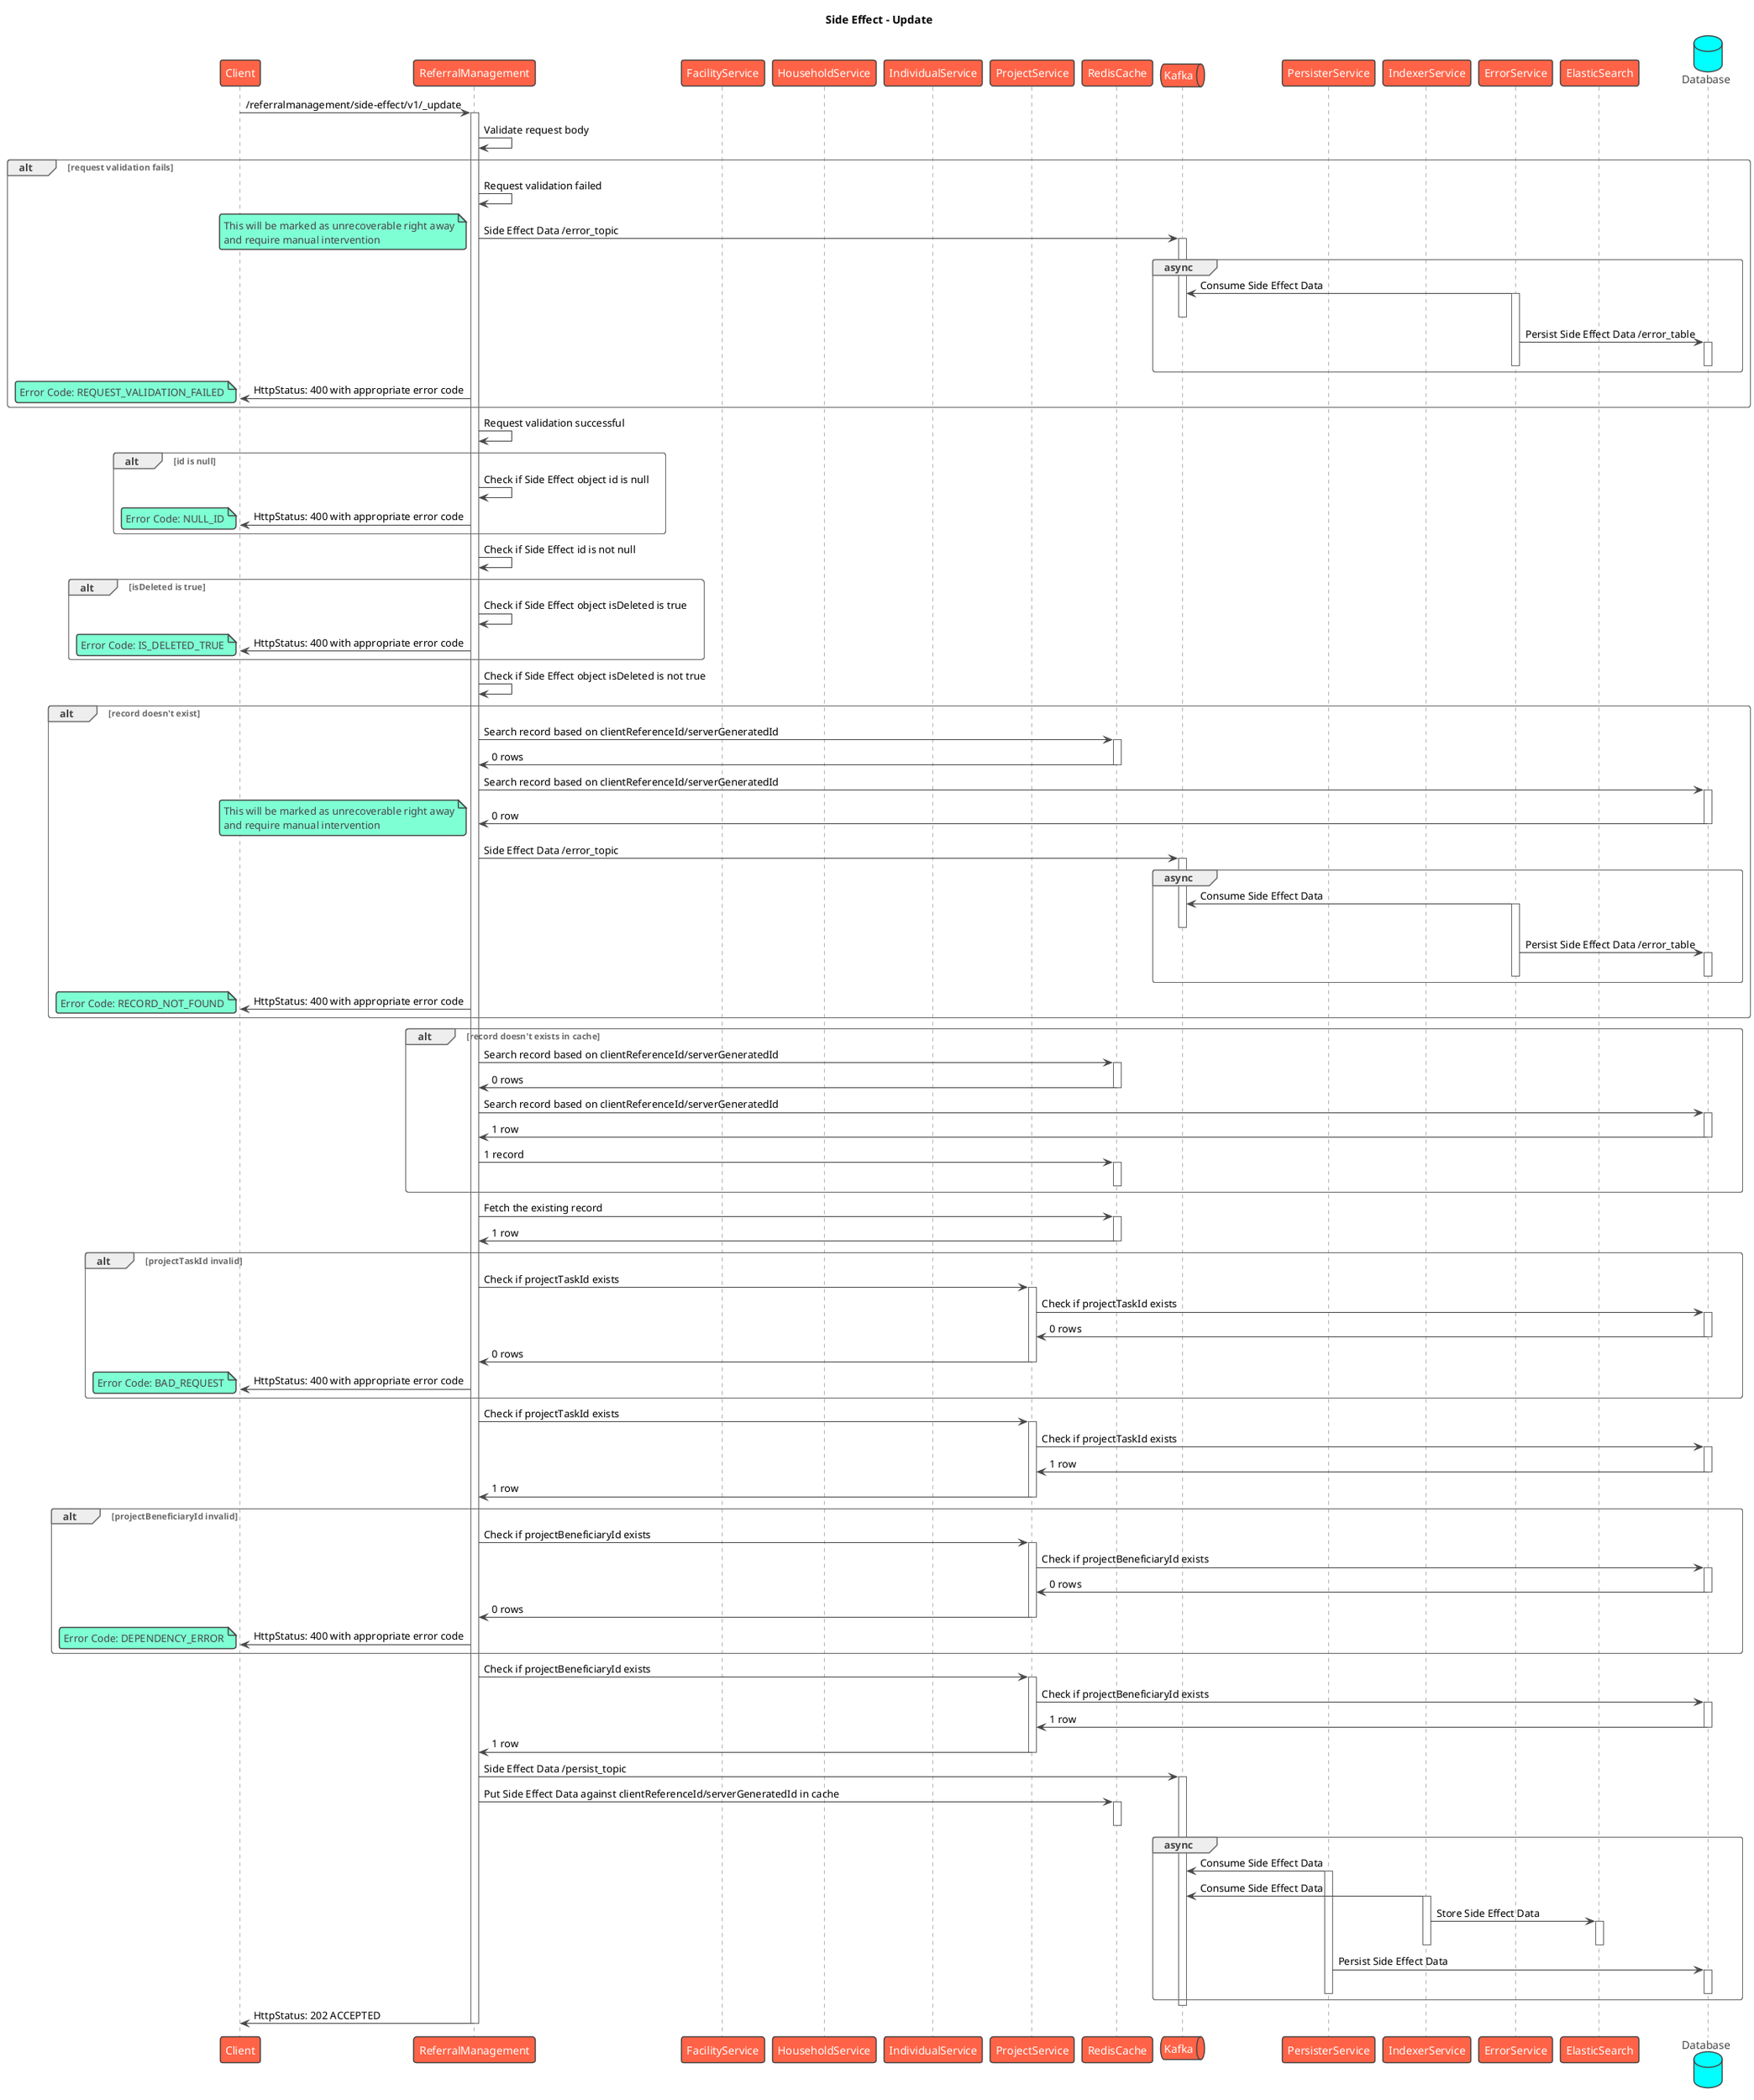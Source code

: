 @startuml
title Side Effect - Update
!theme vibrant
participant Client as c
participant ReferralManagement as rm
participant FacilityService as fs
participant HouseholdService as hs
participant IndividualService as inds
participant ProjectService as ps
participant RedisCache as rc
queue Kafka as k
participant PersisterService as prs
participant IndexerService as idx
participant ErrorService as es
participant ElasticSearch as el
database Database as db

c -> rm : /referralmanagement/side-effect/v1/_update
activate rm
rm -> rm : Validate request body

alt request validation fails
    rm -> rm: Request validation failed
    rm -> k: Side Effect Data /error_topic
    note left
        This will be marked as unrecoverable right away
        and require manual intervention
    end note
    activate k
    group async
        es -> k: Consume Side Effect Data
        activate es
        deactivate k
        es -> db: Persist Side Effect Data /error_table
        activate db
        deactivate db
        deactivate es
    end
    rm -> c: HttpStatus: 400 with appropriate error code
    note left
      Error Code: REQUEST_VALIDATION_FAILED
    end note
end
rm -> rm: Request validation successful
alt id is null
    rm -> rm: Check if Side Effect object id is null
    rm -> c: HttpStatus: 400 with appropriate error code
    note left
       Error Code: NULL_ID
    end note
end
rm -> rm: Check if Side Effect id is not null
alt isDeleted is true
    rm -> rm: Check if Side Effect object isDeleted is true
    rm -> c: HttpStatus: 400 with appropriate error code
    note left
       Error Code: IS_DELETED_TRUE
    end note
end
rm -> rm: Check if Side Effect object isDeleted is not true
alt record doesn't exist
    rm -> rc: Search record based on clientReferenceId/serverGeneratedId
    activate rc
    rc -> rm: 0 rows
    deactivate rc
    rm -> db: Search record based on clientReferenceId/serverGeneratedId
    activate db
    db -> rm: 0 row
    deactivate db
    note left
        This will be marked as unrecoverable right away
        and require manual intervention
    end note
    rm -> k: Side Effect Data /error_topic
    activate k
    group async
        es -> k: Consume Side Effect Data
        activate es
        deactivate k
        es -> db: Persist Side Effect Data /error_table
        activate db
        deactivate db
        deactivate es
    end
    rm -> c: HttpStatus: 400 with appropriate error code
    note left
      Error Code: RECORD_NOT_FOUND
    end note
end
alt record doesn't exists in cache
    rm -> rc: Search record based on clientReferenceId/serverGeneratedId
    activate rc
    rc -> rm: 0 rows
    deactivate rc
    rm -> db: Search record based on clientReferenceId/serverGeneratedId
    activate db
    db -> rm: 1 row
    deactivate db
    rm -> rc: 1 record
    activate rc
    deactivate rc
end
rm -> rc: Fetch the existing record
activate rc
rc -> rm: 1 row
deactivate rc
alt projectTaskId invalid
    rm -> ps: Check if projectTaskId exists
    activate ps
    ps -> db: Check if projectTaskId exists
    activate db
    db -> ps: 0 rows
    deactivate db
    ps -> rm: 0 rows
    deactivate ps
    rm -> c: HttpStatus: 400 with appropriate error code
    note left
      Error Code: BAD_REQUEST
    end note
end
rm -> ps: Check if projectTaskId exists
activate ps
ps -> db: Check if projectTaskId exists
activate db
db -> ps: 1 row
deactivate db
ps -> rm: 1 row
deactivate ps
alt projectBeneficiaryId invalid
    rm -> ps: Check if projectBeneficiaryId exists
    activate ps
    ps -> db: Check if projectBeneficiaryId exists
    activate db
    db -> ps: 0 rows
    deactivate db
    ps -> rm: 0 rows
    deactivate ps
    rm -> c: HttpStatus: 400 with appropriate error code
    note left
       Error Code: DEPENDENCY_ERROR
    end note
end
rm -> ps: Check if projectBeneficiaryId exists
activate ps
ps -> db: Check if projectBeneficiaryId exists
activate db
db -> ps: 1 row
deactivate db
ps -> rm: 1 row
deactivate ps
rm -> k: Side Effect Data /persist_topic
activate k
rm -> rc: Put Side Effect Data against clientReferenceId/serverGeneratedId in cache
activate rc
deactivate rc
group async
    prs -> k: Consume Side Effect Data
    activate prs
    idx -> k: Consume Side Effect Data
    activate idx
    idx -> el: Store Side Effect Data
    activate el
    deactivate el
    deactivate idx
    prs -> db: Persist Side Effect Data
    activate db
    deactivate db
    deactivate prs
end
deactivate k

rm -> c : HttpStatus: 202 ACCEPTED
deactivate rm

@enduml